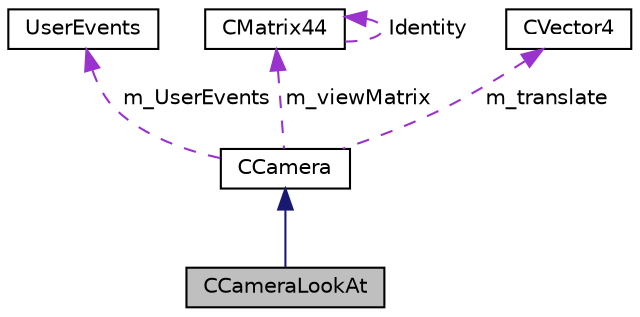 digraph "CCameraLookAt"
{
  edge [fontname="Helvetica",fontsize="10",labelfontname="Helvetica",labelfontsize="10"];
  node [fontname="Helvetica",fontsize="10",shape=record];
  Node1 [label="CCameraLookAt",height=0.2,width=0.4,color="black", fillcolor="grey75", style="filled" fontcolor="black"];
  Node2 -> Node1 [dir="back",color="midnightblue",fontsize="10",style="solid",fontname="Helvetica"];
  Node2 [label="CCamera",height=0.2,width=0.4,color="black", fillcolor="white", style="filled",URL="$class_c_camera.html"];
  Node3 -> Node2 [dir="back",color="darkorchid3",fontsize="10",style="dashed",label=" m_UserEvents" ,fontname="Helvetica"];
  Node3 [label="UserEvents",height=0.2,width=0.4,color="black", fillcolor="white", style="filled",URL="$struct_user_events.html"];
  Node4 -> Node2 [dir="back",color="darkorchid3",fontsize="10",style="dashed",label=" m_viewMatrix" ,fontname="Helvetica"];
  Node4 [label="CMatrix44",height=0.2,width=0.4,color="black", fillcolor="white", style="filled",URL="$class_c_matrix44.html",tooltip="[SmrCoreMath] define float 4*4 Matrix"];
  Node4 -> Node4 [dir="back",color="darkorchid3",fontsize="10",style="dashed",label=" Identity" ,fontname="Helvetica"];
  Node5 -> Node2 [dir="back",color="darkorchid3",fontsize="10",style="dashed",label=" m_translate" ,fontname="Helvetica"];
  Node5 [label="CVector4",height=0.2,width=0.4,color="black", fillcolor="white", style="filled",URL="$class_c_vector4.html"];
}
